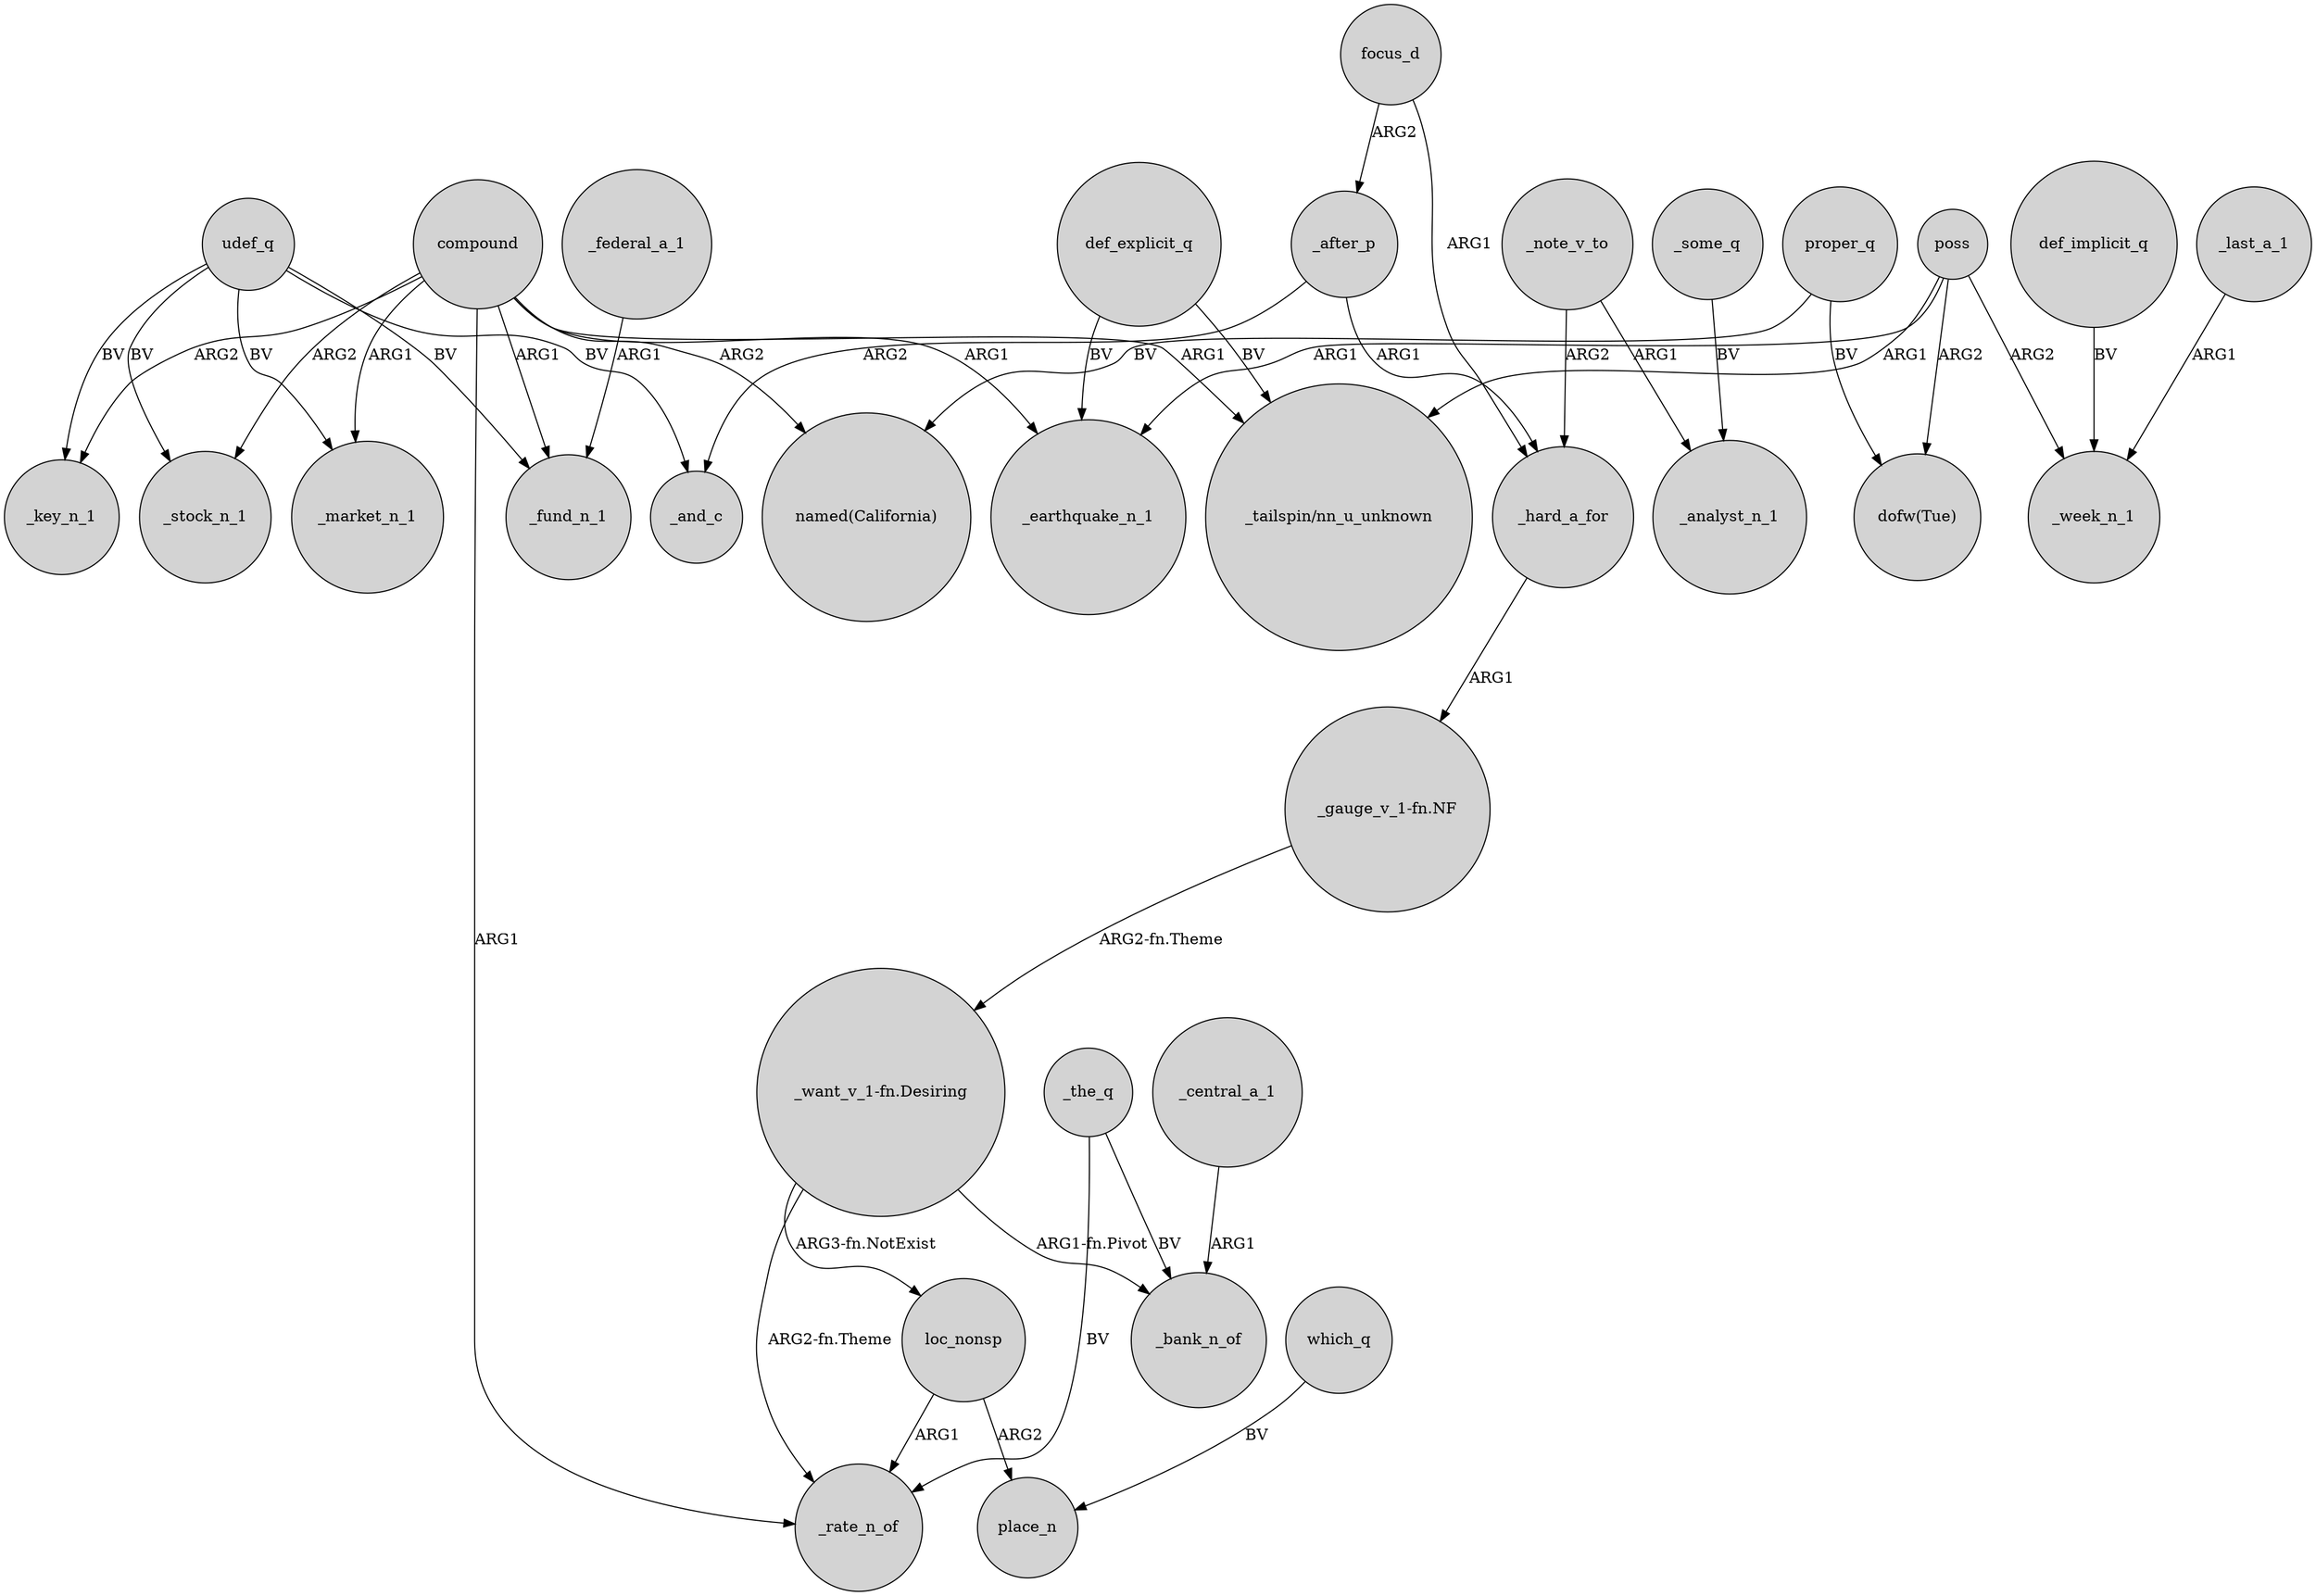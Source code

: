 digraph {
	node [shape=circle style=filled]
	def_explicit_q -> _earthquake_n_1 [label=BV]
	compound -> _key_n_1 [label=ARG2]
	def_implicit_q -> _week_n_1 [label=BV]
	focus_d -> _after_p [label=ARG2]
	udef_q -> _key_n_1 [label=BV]
	poss -> _earthquake_n_1 [label=ARG1]
	_after_p -> _hard_a_for [label=ARG1]
	compound -> _rate_n_of [label=ARG1]
	proper_q -> "named(California)" [label=BV]
	udef_q -> _market_n_1 [label=BV]
	proper_q -> "dofw(Tue)" [label=BV]
	loc_nonsp -> _rate_n_of [label=ARG1]
	_the_q -> _rate_n_of [label=BV]
	poss -> _week_n_1 [label=ARG2]
	compound -> _stock_n_1 [label=ARG2]
	which_q -> place_n [label=BV]
	poss -> "_tailspin/nn_u_unknown" [label=ARG1]
	udef_q -> _stock_n_1 [label=BV]
	_the_q -> _bank_n_of [label=BV]
	_central_a_1 -> _bank_n_of [label=ARG1]
	"_gauge_v_1-fn.NF" -> "_want_v_1-fn.Desiring" [label="ARG2-fn.Theme"]
	poss -> "dofw(Tue)" [label=ARG2]
	_some_q -> _analyst_n_1 [label=BV]
	"_want_v_1-fn.Desiring" -> loc_nonsp [label="ARG3-fn.NotExist"]
	_last_a_1 -> _week_n_1 [label=ARG1]
	udef_q -> _fund_n_1 [label=BV]
	def_explicit_q -> "_tailspin/nn_u_unknown" [label=BV]
	"_want_v_1-fn.Desiring" -> _bank_n_of [label="ARG1-fn.Pivot"]
	compound -> "named(California)" [label=ARG2]
	compound -> "_tailspin/nn_u_unknown" [label=ARG1]
	_note_v_to -> _analyst_n_1 [label=ARG1]
	loc_nonsp -> place_n [label=ARG2]
	"_want_v_1-fn.Desiring" -> _rate_n_of [label="ARG2-fn.Theme"]
	_federal_a_1 -> _fund_n_1 [label=ARG1]
	_after_p -> _and_c [label=ARG2]
	compound -> _market_n_1 [label=ARG1]
	_note_v_to -> _hard_a_for [label=ARG2]
	compound -> _earthquake_n_1 [label=ARG1]
	udef_q -> _and_c [label=BV]
	_hard_a_for -> "_gauge_v_1-fn.NF" [label=ARG1]
	compound -> _fund_n_1 [label=ARG1]
	focus_d -> _hard_a_for [label=ARG1]
}
